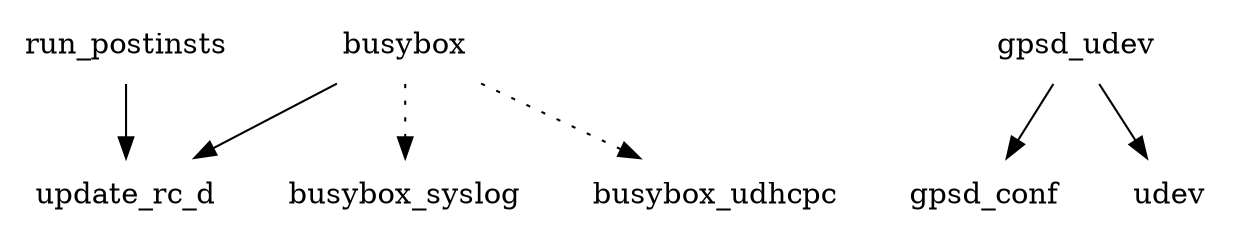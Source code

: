 digraph depends {
    node [shape=plaintext]
busybox -> update_rc_d;
busybox -> busybox_syslog [style=dotted];
busybox -> busybox_udhcpc [style=dotted];
gpsd_udev -> gpsd_conf;
gpsd_udev -> udev;
run_postinsts -> update_rc_d;
}
